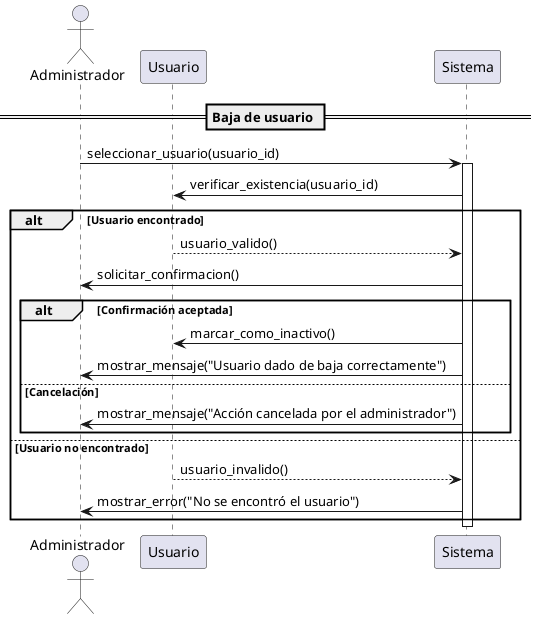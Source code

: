 @startuml
actor Administrador

participant "Usuario" as U
participant "Sistema" as S

== Baja de usuario ==
Administrador -> S : seleccionar_usuario(usuario_id)
activate S
S -> U : verificar_existencia(usuario_id)
alt Usuario encontrado
    U --> S : usuario_valido()
    S -> Administrador : solicitar_confirmacion()
    alt Confirmación aceptada
        S -> U : marcar_como_inactivo()
        S -> Administrador : mostrar_mensaje("Usuario dado de baja correctamente")
    else Cancelación
        S -> Administrador : mostrar_mensaje("Acción cancelada por el administrador")
    end
else Usuario no encontrado
    U --> S : usuario_invalido()
    S -> Administrador : mostrar_error("No se encontró el usuario")
end
deactivate S
@enduml
